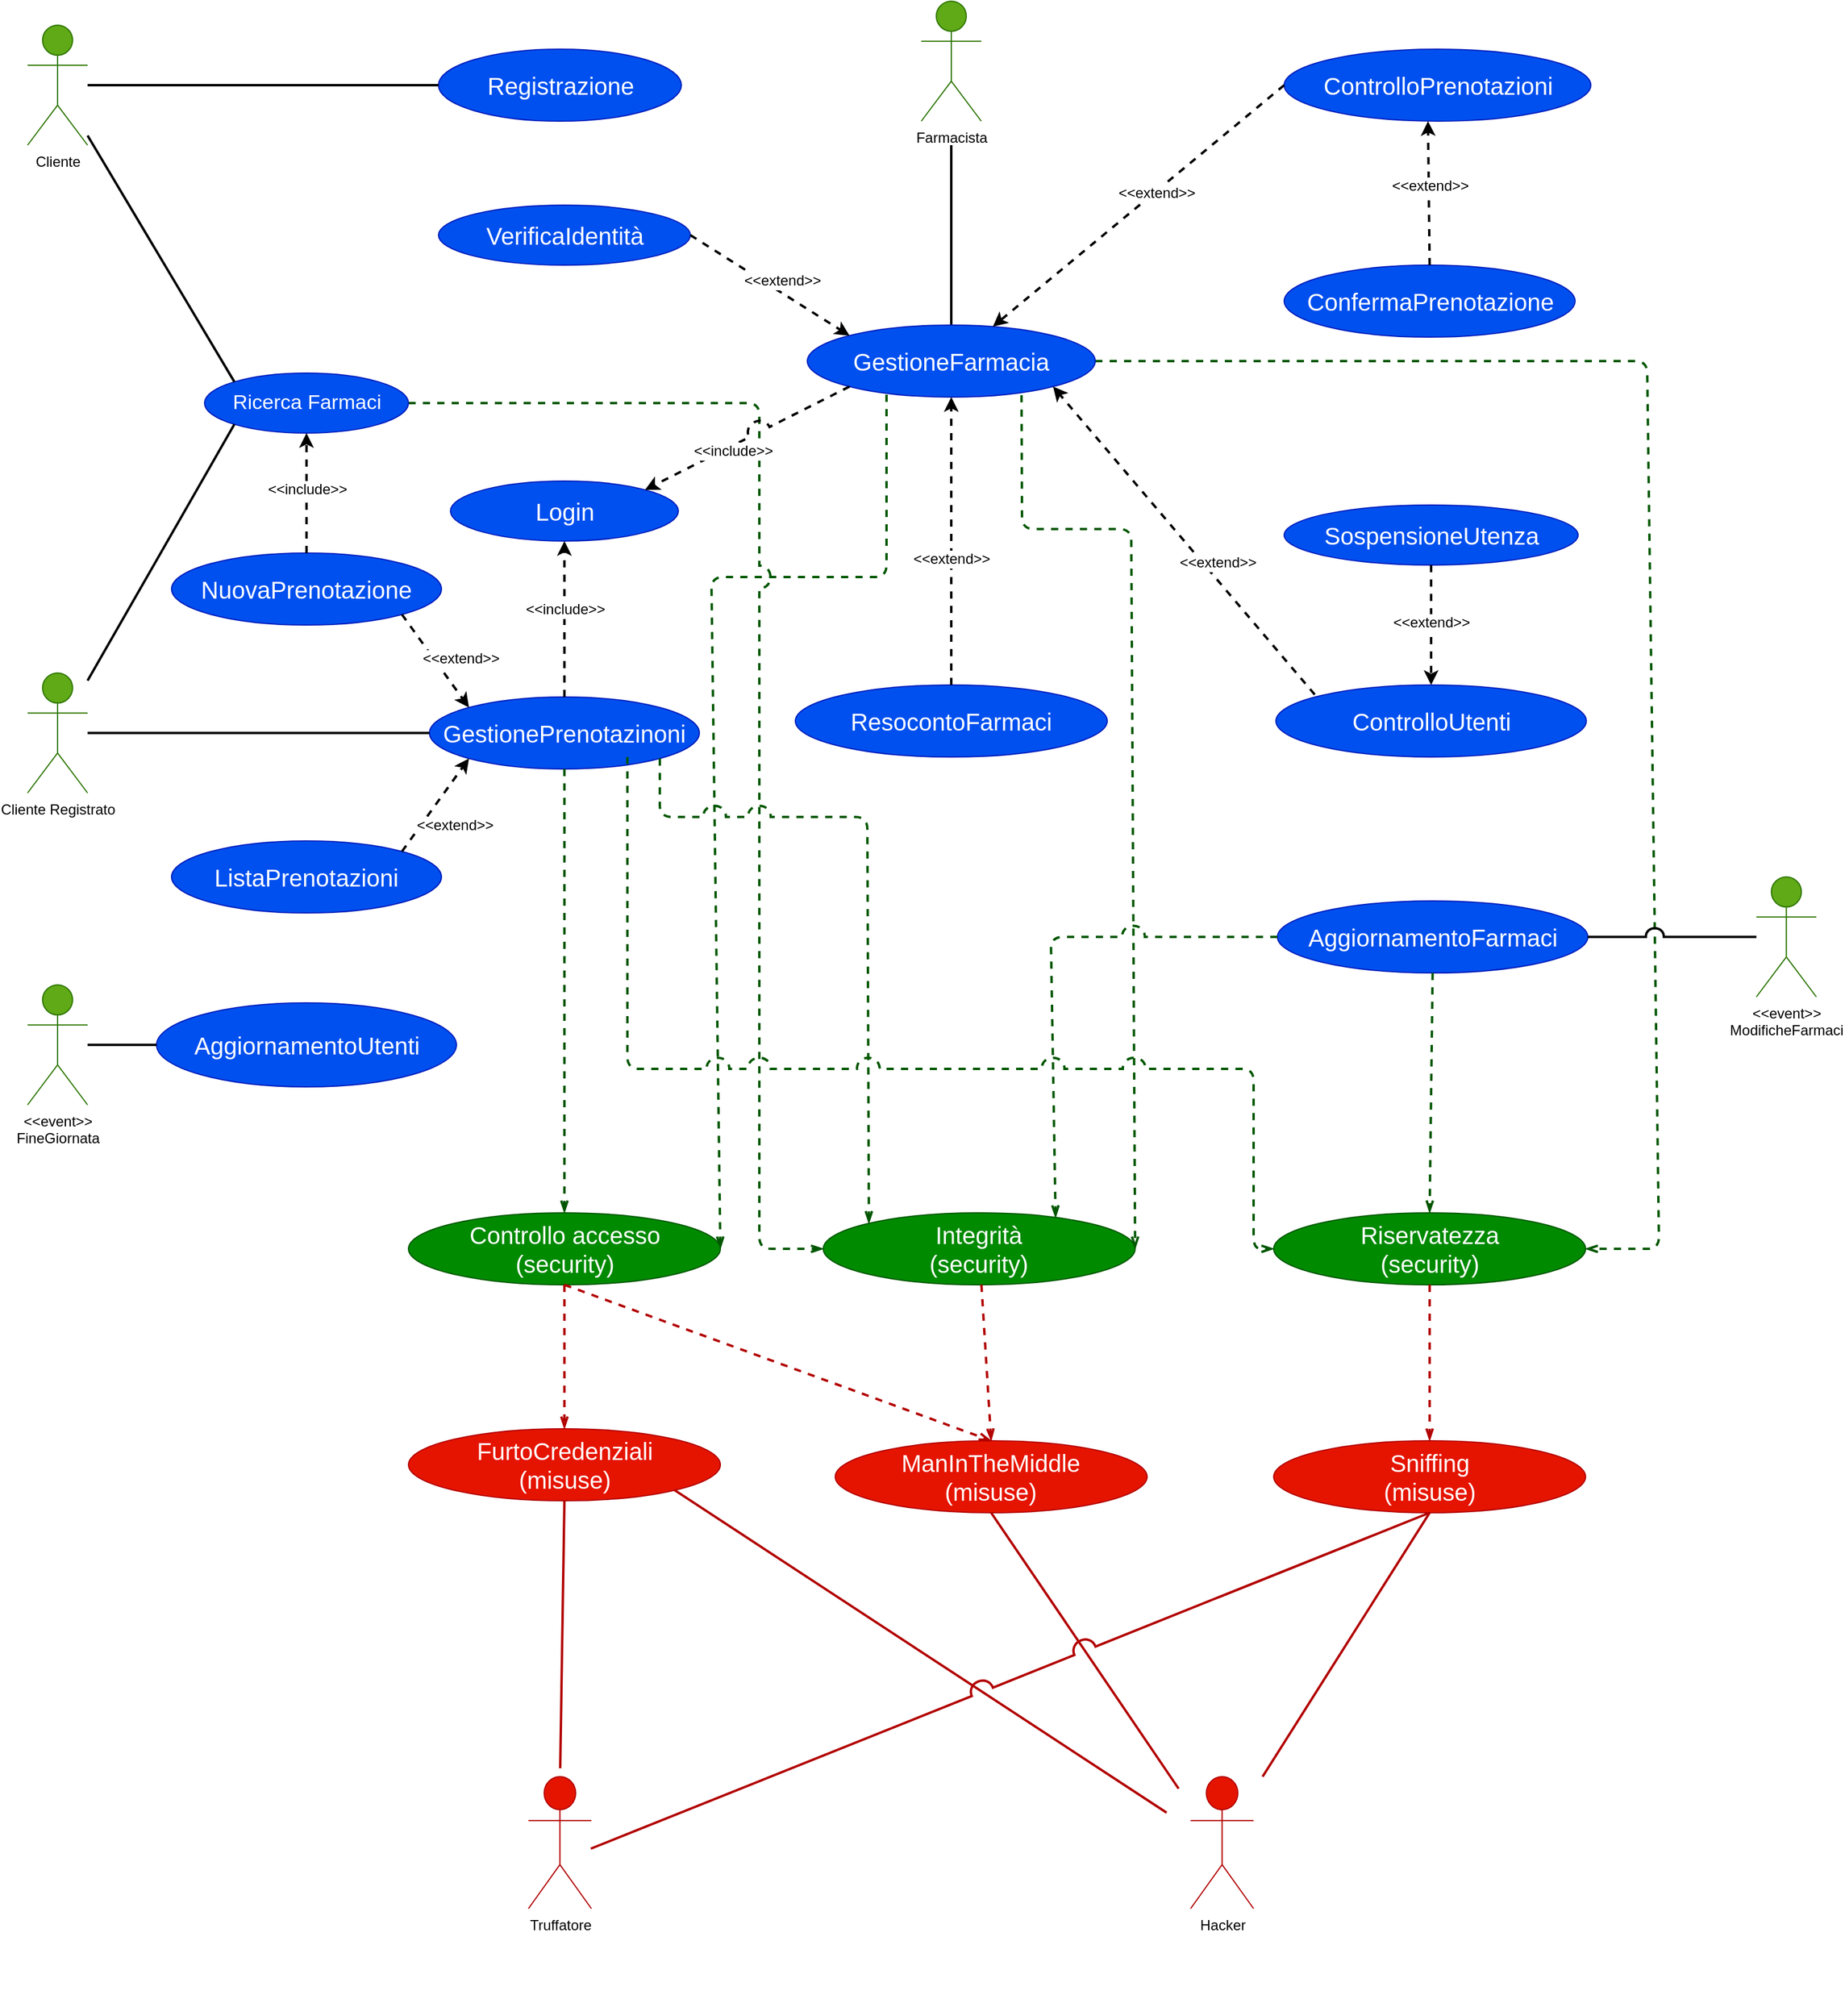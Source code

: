 <mxfile version="14.8.2" type="device"><diagram id="tvK6cBiT5HbZ4G7E3XdF" name="Sicurezza"><mxGraphModel dx="3566" dy="1786" grid="1" gridSize="10" guides="1" tooltips="1" connect="1" arrows="1" fold="1" page="1" pageScale="1" pageWidth="827" pageHeight="1169" math="0" shadow="0"><root><mxCell id="-emfXJIrsEHp6i_pkIrM-0"/><mxCell id="-emfXJIrsEHp6i_pkIrM-1" parent="-emfXJIrsEHp6i_pkIrM-0"/><mxCell id="4V2_NiW9gJ0L7TXp-xij-3" value="" style="endArrow=openThin;html=1;strokeWidth=2;fillColor=#008a00;strokeColor=#005700;endFill=0;jumpStyle=arc;dashed=1;jumpSize=17;entryX=1;entryY=0.5;entryDx=0;entryDy=0;exitX=1;exitY=0.5;exitDx=0;exitDy=0;" parent="-emfXJIrsEHp6i_pkIrM-1" source="-emfXJIrsEHp6i_pkIrM-6" target="-emfXJIrsEHp6i_pkIrM-38" edge="1"><mxGeometry width="50" height="50" relative="1" as="geometry"><mxPoint x="997.5" y="1070" as="sourcePoint"/><mxPoint x="993.75" y="1480" as="targetPoint"/><Array as="points"><mxPoint x="1870" y="700"/><mxPoint x="1880" y="1370"/><mxPoint x="1880" y="1440"/></Array></mxGeometry></mxCell><mxCell id="-emfXJIrsEHp6i_pkIrM-2" value="" style="endArrow=openThin;html=1;strokeWidth=2;exitX=0.275;exitY=0.967;exitDx=0;exitDy=0;fillColor=#008a00;strokeColor=#005700;exitPerimeter=0;endFill=0;jumpStyle=arc;jumpSize=17;entryX=1;entryY=0.5;entryDx=0;entryDy=0;dashed=1;" parent="-emfXJIrsEHp6i_pkIrM-1" source="-emfXJIrsEHp6i_pkIrM-6" target="-emfXJIrsEHp6i_pkIrM-37" edge="1"><mxGeometry width="50" height="50" relative="1" as="geometry"><mxPoint x="1044.675" y="887.678" as="sourcePoint"/><mxPoint x="1090" y="1190" as="targetPoint"/><Array as="points"><mxPoint x="1236" y="880"/><mxPoint x="1090" y="880"/></Array></mxGeometry></mxCell><mxCell id="-emfXJIrsEHp6i_pkIrM-3" value="" style="endArrow=openThin;html=1;strokeWidth=2;exitX=1;exitY=0.5;exitDx=0;exitDy=0;fillColor=#008a00;strokeColor=#005700;entryX=0;entryY=0.5;entryDx=0;entryDy=0;endFill=0;dashed=1;jumpStyle=arc;jumpSize=17;" parent="-emfXJIrsEHp6i_pkIrM-1" source="-emfXJIrsEHp6i_pkIrM-14" target="-emfXJIrsEHp6i_pkIrM-39" edge="1"><mxGeometry width="50" height="50" relative="1" as="geometry"><mxPoint x="1276" y="768.02" as="sourcePoint"/><mxPoint x="1099.424" y="1198.787" as="targetPoint"/><Array as="points"><mxPoint x="1130" y="735"/><mxPoint x="1130" y="1210"/><mxPoint x="1130" y="1440"/></Array></mxGeometry></mxCell><mxCell id="-emfXJIrsEHp6i_pkIrM-4" value="" style="endArrow=none;html=1;shadow=0;strokeWidth=2;fontSize=17;fontColor=#000000;exitX=0.5;exitY=0;exitDx=0;exitDy=0;fillColor=#1ba1e2;" parent="-emfXJIrsEHp6i_pkIrM-1" source="-emfXJIrsEHp6i_pkIrM-6" edge="1"><mxGeometry width="50" height="50" relative="1" as="geometry"><mxPoint x="1538.12" y="480" as="sourcePoint"/><mxPoint x="1290" y="520" as="targetPoint"/></mxGeometry></mxCell><mxCell id="-emfXJIrsEHp6i_pkIrM-5" value="&lt;font style=&quot;font-size: 20px&quot;&gt;Registrazione&lt;/font&gt;" style="ellipse;whiteSpace=wrap;html=1;fillColor=#0050ef;strokeColor=#001DBC;labelBackgroundColor=none;fontColor=#ffffff;" parent="-emfXJIrsEHp6i_pkIrM-1" vertex="1"><mxGeometry x="862.5" y="440" width="202.5" height="60" as="geometry"/></mxCell><mxCell id="-emfXJIrsEHp6i_pkIrM-6" value="GestioneFarmacia" style="ellipse;whiteSpace=wrap;html=1;labelBackgroundColor=none;fillColor=#0050ef;strokeColor=#001DBC;fontSize=20;fontColor=#ffffff;" parent="-emfXJIrsEHp6i_pkIrM-1" vertex="1"><mxGeometry x="1170" y="670" width="240" height="60" as="geometry"/></mxCell><mxCell id="-emfXJIrsEHp6i_pkIrM-7" value="GestionePrenotazinoni" style="ellipse;whiteSpace=wrap;html=1;labelBackgroundColor=none;fontSize=20;fillColor=#0050ef;strokeColor=#001DBC;fontColor=#ffffff;" parent="-emfXJIrsEHp6i_pkIrM-1" vertex="1"><mxGeometry x="855" y="980" width="225" height="60" as="geometry"/></mxCell><mxCell id="-emfXJIrsEHp6i_pkIrM-8" value="" style="endArrow=classic;html=1;shadow=0;strokeColor=#000000;strokeWidth=2;fontSize=13;dashed=1;exitX=0.5;exitY=0;exitDx=0;exitDy=0;entryX=0.5;entryY=1;entryDx=0;entryDy=0;" parent="-emfXJIrsEHp6i_pkIrM-1" source="-emfXJIrsEHp6i_pkIrM-7" target="-emfXJIrsEHp6i_pkIrM-10" edge="1"><mxGeometry width="50" height="50" relative="1" as="geometry"><mxPoint x="830" y="955" as="sourcePoint"/><mxPoint x="880" y="905" as="targetPoint"/><Array as="points"/></mxGeometry></mxCell><mxCell id="-emfXJIrsEHp6i_pkIrM-9" value="&amp;lt;&amp;lt;include&amp;gt;&amp;gt;" style="edgeLabel;html=1;align=center;verticalAlign=middle;resizable=0;points=[];fontSize=12;fontColor=#000000;" parent="-emfXJIrsEHp6i_pkIrM-8" vertex="1" connectable="0"><mxGeometry x="0.327" y="-1" relative="1" as="geometry"><mxPoint x="-1" y="13" as="offset"/></mxGeometry></mxCell><mxCell id="-emfXJIrsEHp6i_pkIrM-10" value="&lt;div&gt;Login&lt;/div&gt;" style="ellipse;whiteSpace=wrap;html=1;labelBackgroundColor=none;fontSize=20;fillColor=#0050ef;strokeColor=#001DBC;fontColor=#ffffff;" parent="-emfXJIrsEHp6i_pkIrM-1" vertex="1"><mxGeometry x="872.5" y="800" width="190" height="50" as="geometry"/></mxCell><mxCell id="-emfXJIrsEHp6i_pkIrM-11" value="VerificaIdentità" style="ellipse;whiteSpace=wrap;html=1;labelBackgroundColor=none;fontSize=20;fillColor=#0050ef;strokeColor=#001DBC;fontColor=#ffffff;" parent="-emfXJIrsEHp6i_pkIrM-1" vertex="1"><mxGeometry x="862.5" y="570" width="210" height="50" as="geometry"/></mxCell><mxCell id="-emfXJIrsEHp6i_pkIrM-12" value="" style="endArrow=classic;html=1;shadow=0;dashed=1;strokeColor=#000000;strokeWidth=2;fontSize=12;fontColor=#000000;exitX=1;exitY=0.5;exitDx=0;exitDy=0;entryX=0;entryY=0;entryDx=0;entryDy=0;" parent="-emfXJIrsEHp6i_pkIrM-1" source="-emfXJIrsEHp6i_pkIrM-11" target="-emfXJIrsEHp6i_pkIrM-6" edge="1"><mxGeometry width="50" height="50" relative="1" as="geometry"><mxPoint x="1160" y="685" as="sourcePoint"/><mxPoint x="1220" y="725" as="targetPoint"/></mxGeometry></mxCell><mxCell id="-emfXJIrsEHp6i_pkIrM-13" value="&amp;lt;&amp;lt;extend&amp;gt;&amp;gt;" style="edgeLabel;html=1;align=center;verticalAlign=middle;resizable=0;points=[];fontSize=12;fontColor=#000000;" parent="-emfXJIrsEHp6i_pkIrM-12" vertex="1" connectable="0"><mxGeometry x="-0.245" y="3" relative="1" as="geometry"><mxPoint x="25.1" y="9.15" as="offset"/></mxGeometry></mxCell><mxCell id="-emfXJIrsEHp6i_pkIrM-14" value="Ricerca Farmaci" style="ellipse;whiteSpace=wrap;html=1;labelBackgroundColor=none;fontSize=17;fillColor=#0050ef;strokeColor=#001DBC;fontColor=#ffffff;" parent="-emfXJIrsEHp6i_pkIrM-1" vertex="1"><mxGeometry x="667.5" y="710" width="170" height="50" as="geometry"/></mxCell><mxCell id="-emfXJIrsEHp6i_pkIrM-15" value="" style="endArrow=none;html=1;shadow=0;strokeWidth=2;fontSize=17;fontColor=#000000;entryX=0;entryY=1;entryDx=0;entryDy=0;fillColor=#1ba1e2;" parent="-emfXJIrsEHp6i_pkIrM-1" source="-emfXJIrsEHp6i_pkIrM-63" target="-emfXJIrsEHp6i_pkIrM-14" edge="1"><mxGeometry width="50" height="50" relative="1" as="geometry"><mxPoint x="690" y="1000" as="sourcePoint"/><mxPoint x="730" y="895" as="targetPoint"/></mxGeometry></mxCell><mxCell id="-emfXJIrsEHp6i_pkIrM-16" value="" style="endArrow=none;html=1;shadow=0;strokeWidth=2;fontSize=17;fontColor=#000000;entryX=0;entryY=0.5;entryDx=0;entryDy=0;fillColor=#1ba1e2;" parent="-emfXJIrsEHp6i_pkIrM-1" source="-emfXJIrsEHp6i_pkIrM-63" target="-emfXJIrsEHp6i_pkIrM-7" edge="1"><mxGeometry width="50" height="50" relative="1" as="geometry"><mxPoint x="690" y="1000" as="sourcePoint"/><mxPoint x="770" y="995" as="targetPoint"/></mxGeometry></mxCell><mxCell id="-emfXJIrsEHp6i_pkIrM-17" value="" style="endArrow=none;html=1;shadow=0;strokeWidth=2;fontSize=17;fontColor=#000000;exitX=0;exitY=0;exitDx=0;exitDy=0;fillColor=#1ba1e2;" parent="-emfXJIrsEHp6i_pkIrM-1" source="-emfXJIrsEHp6i_pkIrM-14" target="-emfXJIrsEHp6i_pkIrM-58" edge="1"><mxGeometry width="50" height="50" relative="1" as="geometry"><mxPoint x="730" y="625" as="sourcePoint"/><mxPoint x="680" y="475" as="targetPoint"/></mxGeometry></mxCell><mxCell id="-emfXJIrsEHp6i_pkIrM-18" value="" style="endArrow=none;html=1;shadow=0;strokeWidth=2;fontSize=17;fontColor=#000000;entryX=0;entryY=0.5;entryDx=0;entryDy=0;fillColor=#1ba1e2;" parent="-emfXJIrsEHp6i_pkIrM-1" source="-emfXJIrsEHp6i_pkIrM-58" target="-emfXJIrsEHp6i_pkIrM-5" edge="1"><mxGeometry width="50" height="50" relative="1" as="geometry"><mxPoint x="680" y="475.0" as="sourcePoint"/><mxPoint x="800" y="475" as="targetPoint"/></mxGeometry></mxCell><mxCell id="-emfXJIrsEHp6i_pkIrM-19" value="SospensioneUtenza" style="ellipse;whiteSpace=wrap;html=1;labelBackgroundColor=none;fontSize=20;fillColor=#0050ef;strokeColor=#001DBC;direction=west;fontColor=#ffffff;" parent="-emfXJIrsEHp6i_pkIrM-1" vertex="1"><mxGeometry x="1567.5" y="820" width="245" height="50" as="geometry"/></mxCell><mxCell id="-emfXJIrsEHp6i_pkIrM-21" value="ControlloUtenti" style="ellipse;whiteSpace=wrap;html=1;labelBackgroundColor=none;fontSize=20;fillColor=#0050ef;strokeColor=#001DBC;fontColor=#ffffff;" parent="-emfXJIrsEHp6i_pkIrM-1" vertex="1"><mxGeometry x="1560.62" y="970" width="258.75" height="60" as="geometry"/></mxCell><mxCell id="-emfXJIrsEHp6i_pkIrM-22" value="" style="endArrow=classic;html=1;shadow=0;strokeColor=#000000;strokeWidth=2;fontSize=20;fontColor=#000000;exitX=0.5;exitY=0;exitDx=0;exitDy=0;entryX=0.5;entryY=0;entryDx=0;entryDy=0;dashed=1;" parent="-emfXJIrsEHp6i_pkIrM-1" source="-emfXJIrsEHp6i_pkIrM-19" target="-emfXJIrsEHp6i_pkIrM-21" edge="1"><mxGeometry width="50" height="50" relative="1" as="geometry"><mxPoint x="1355.62" y="780" as="sourcePoint"/><mxPoint x="1405.62" y="730" as="targetPoint"/></mxGeometry></mxCell><mxCell id="-emfXJIrsEHp6i_pkIrM-23" value="&amp;lt;&amp;lt;extend&amp;gt;&amp;gt;" style="edgeLabel;html=1;align=center;verticalAlign=middle;resizable=0;points=[];fontSize=12;fontColor=#000000;" parent="-emfXJIrsEHp6i_pkIrM-22" vertex="1" connectable="0"><mxGeometry x="0.2" y="-1" relative="1" as="geometry"><mxPoint x="1" y="-12.35" as="offset"/></mxGeometry></mxCell><mxCell id="-emfXJIrsEHp6i_pkIrM-24" value="ResocontoFarmaci" style="ellipse;whiteSpace=wrap;html=1;fontSize=20;fillColor=#0050ef;strokeColor=#001DBC;fontColor=#ffffff;" parent="-emfXJIrsEHp6i_pkIrM-1" vertex="1"><mxGeometry x="1160" y="970" width="260" height="60" as="geometry"/></mxCell><mxCell id="-emfXJIrsEHp6i_pkIrM-25" value="" style="endArrow=classic;html=1;dashed=1;fontSize=12;exitX=0;exitY=1;exitDx=0;exitDy=0;entryX=1;entryY=0;entryDx=0;entryDy=0;strokeWidth=2;jumpStyle=arc;jumpSize=17;" parent="-emfXJIrsEHp6i_pkIrM-1" source="-emfXJIrsEHp6i_pkIrM-6" target="-emfXJIrsEHp6i_pkIrM-10" edge="1"><mxGeometry width="50" height="50" relative="1" as="geometry"><mxPoint x="1160" y="775" as="sourcePoint"/><mxPoint x="1210" y="725" as="targetPoint"/></mxGeometry></mxCell><mxCell id="-emfXJIrsEHp6i_pkIrM-26" value="&amp;lt;&amp;lt;include&amp;gt;&amp;gt;" style="edgeLabel;html=1;align=center;verticalAlign=middle;resizable=0;points=[];fontSize=12;" parent="-emfXJIrsEHp6i_pkIrM-25" vertex="1" connectable="0"><mxGeometry x="0.173" y="5" relative="1" as="geometry"><mxPoint y="-1" as="offset"/></mxGeometry></mxCell><mxCell id="-emfXJIrsEHp6i_pkIrM-27" value="" style="endArrow=classic;html=1;shadow=0;strokeColor=#000000;strokeWidth=2;fontSize=12;fontColor=#000000;exitX=0.5;exitY=0;exitDx=0;exitDy=0;entryX=0.5;entryY=1;entryDx=0;entryDy=0;dashed=1;" parent="-emfXJIrsEHp6i_pkIrM-1" source="-emfXJIrsEHp6i_pkIrM-24" target="-emfXJIrsEHp6i_pkIrM-6" edge="1"><mxGeometry width="50" height="50" relative="1" as="geometry"><mxPoint x="1240" y="778.11" as="sourcePoint"/><mxPoint x="1386.897" y="941.897" as="targetPoint"/></mxGeometry></mxCell><mxCell id="-emfXJIrsEHp6i_pkIrM-28" value="&amp;lt;&amp;lt;extend&amp;gt;&amp;gt;" style="edgeLabel;html=1;align=center;verticalAlign=middle;resizable=0;points=[];fontSize=12;fontColor=#000000;" parent="-emfXJIrsEHp6i_pkIrM-27" vertex="1" connectable="0"><mxGeometry x="-0.245" y="3" relative="1" as="geometry"><mxPoint x="3" y="-15.0" as="offset"/></mxGeometry></mxCell><mxCell id="-emfXJIrsEHp6i_pkIrM-29" value="" style="endArrow=classic;html=1;shadow=0;dashed=1;strokeColor=#000000;strokeWidth=2;fontSize=12;fontColor=#000000;exitX=0.125;exitY=0.133;exitDx=0;exitDy=0;entryX=1;entryY=1;entryDx=0;entryDy=0;exitPerimeter=0;" parent="-emfXJIrsEHp6i_pkIrM-1" source="-emfXJIrsEHp6i_pkIrM-21" target="-emfXJIrsEHp6i_pkIrM-6" edge="1"><mxGeometry width="50" height="50" relative="1" as="geometry"><mxPoint x="1470" y="800" as="sourcePoint"/><mxPoint x="1470" y="680" as="targetPoint"/></mxGeometry></mxCell><mxCell id="-emfXJIrsEHp6i_pkIrM-30" value="&amp;lt;&amp;lt;extend&amp;gt;&amp;gt;" style="edgeLabel;html=1;align=center;verticalAlign=middle;resizable=0;points=[];fontSize=12;fontColor=#000000;" parent="-emfXJIrsEHp6i_pkIrM-29" vertex="1" connectable="0"><mxGeometry x="-0.245" y="3" relative="1" as="geometry"><mxPoint x="3" y="-15.0" as="offset"/></mxGeometry></mxCell><mxCell id="-emfXJIrsEHp6i_pkIrM-31" value="ControlloPrenotazioni" style="ellipse;whiteSpace=wrap;html=1;labelBackgroundColor=none;fontSize=20;fillColor=#0050ef;strokeColor=#001DBC;direction=west;fontColor=#ffffff;" parent="-emfXJIrsEHp6i_pkIrM-1" vertex="1"><mxGeometry x="1567.5" y="440" width="255.62" height="60" as="geometry"/></mxCell><mxCell id="-emfXJIrsEHp6i_pkIrM-32" value="" style="endArrow=classic;html=1;shadow=0;strokeColor=#000000;strokeWidth=2;fontSize=13;fontColor=#000000;dashed=1;exitX=1;exitY=0.5;exitDx=0;exitDy=0;" parent="-emfXJIrsEHp6i_pkIrM-1" source="-emfXJIrsEHp6i_pkIrM-31" target="-emfXJIrsEHp6i_pkIrM-6" edge="1"><mxGeometry width="50" height="50" relative="1" as="geometry"><mxPoint x="1556.87" y="584.29" as="sourcePoint"/><mxPoint x="1399.37" y="584.29" as="targetPoint"/></mxGeometry></mxCell><mxCell id="-emfXJIrsEHp6i_pkIrM-33" value="&amp;lt;&amp;lt;extend&amp;gt;&amp;gt;" style="edgeLabel;html=1;align=center;verticalAlign=middle;resizable=0;points=[];fontSize=12;fontColor=#000000;" parent="-emfXJIrsEHp6i_pkIrM-32" vertex="1" connectable="0"><mxGeometry x="-0.312" y="-2" relative="1" as="geometry"><mxPoint x="-22" y="22" as="offset"/></mxGeometry></mxCell><mxCell id="-emfXJIrsEHp6i_pkIrM-34" value="ConfermaPrenotazione" style="ellipse;whiteSpace=wrap;html=1;labelBackgroundColor=none;fontSize=20;fillColor=#0050ef;strokeColor=#001DBC;direction=west;fontColor=#ffffff;" parent="-emfXJIrsEHp6i_pkIrM-1" vertex="1"><mxGeometry x="1567.5" y="620" width="242.5" height="60" as="geometry"/></mxCell><mxCell id="-emfXJIrsEHp6i_pkIrM-35" value="" style="endArrow=classic;html=1;shadow=0;strokeColor=#000000;strokeWidth=2;fontSize=20;fontColor=#000000;entryX=0.531;entryY=0;entryDx=0;entryDy=0;dashed=1;exitX=0.5;exitY=1;exitDx=0;exitDy=0;entryPerimeter=0;" parent="-emfXJIrsEHp6i_pkIrM-1" source="-emfXJIrsEHp6i_pkIrM-34" target="-emfXJIrsEHp6i_pkIrM-31" edge="1"><mxGeometry width="50" height="50" relative="1" as="geometry"><mxPoint x="1681.68" y="550" as="sourcePoint"/><mxPoint x="1681.68" y="490" as="targetPoint"/></mxGeometry></mxCell><mxCell id="-emfXJIrsEHp6i_pkIrM-36" value="&amp;lt;&amp;lt;extend&amp;gt;&amp;gt;" style="edgeLabel;html=1;align=center;verticalAlign=middle;resizable=0;points=[];fontSize=12;fontColor=#000000;" parent="-emfXJIrsEHp6i_pkIrM-35" vertex="1" connectable="0"><mxGeometry x="0.2" y="-1" relative="1" as="geometry"><mxPoint y="6" as="offset"/></mxGeometry></mxCell><mxCell id="-emfXJIrsEHp6i_pkIrM-37" value="Controllo accesso&lt;br&gt;(security)" style="ellipse;whiteSpace=wrap;html=1;fontSize=20;fillColor=#008a00;strokeColor=#005700;fontColor=#ffffff;" parent="-emfXJIrsEHp6i_pkIrM-1" vertex="1"><mxGeometry x="837.5" y="1410" width="260" height="60" as="geometry"/></mxCell><mxCell id="-emfXJIrsEHp6i_pkIrM-38" value="Riservatezza&lt;br&gt;(security)" style="ellipse;whiteSpace=wrap;html=1;fontSize=20;fillColor=#008a00;strokeColor=#005700;fontColor=#ffffff;" parent="-emfXJIrsEHp6i_pkIrM-1" vertex="1"><mxGeometry x="1558.75" y="1410" width="260" height="60" as="geometry"/></mxCell><mxCell id="-emfXJIrsEHp6i_pkIrM-39" value="Integrità&lt;br&gt;(security)" style="ellipse;whiteSpace=wrap;html=1;fontSize=20;fillColor=#008a00;strokeColor=#005700;fontColor=#ffffff;" parent="-emfXJIrsEHp6i_pkIrM-1" vertex="1"><mxGeometry x="1183.25" y="1410" width="260" height="60" as="geometry"/></mxCell><mxCell id="-emfXJIrsEHp6i_pkIrM-40" value="" style="endArrow=openThin;html=1;strokeWidth=2;fillColor=#008a00;strokeColor=#005700;endFill=0;jumpStyle=arc;dashed=1;jumpSize=17;exitX=0.5;exitY=1;exitDx=0;exitDy=0;entryX=0.5;entryY=0;entryDx=0;entryDy=0;" parent="-emfXJIrsEHp6i_pkIrM-1" source="-emfXJIrsEHp6i_pkIrM-7" target="-emfXJIrsEHp6i_pkIrM-37" edge="1"><mxGeometry width="50" height="50" relative="1" as="geometry"><mxPoint x="968" y="1050" as="sourcePoint"/><mxPoint x="1069.424" y="1168.787" as="targetPoint"/></mxGeometry></mxCell><mxCell id="-emfXJIrsEHp6i_pkIrM-42" value="" style="endArrow=openThin;html=1;strokeWidth=2;fillColor=#008a00;strokeColor=#005700;entryX=1;entryY=0.5;entryDx=0;entryDy=0;endFill=0;jumpStyle=arc;dashed=1;jumpSize=17;exitX=0.744;exitY=0.972;exitDx=0;exitDy=0;exitPerimeter=0;" parent="-emfXJIrsEHp6i_pkIrM-1" source="-emfXJIrsEHp6i_pkIrM-6" target="-emfXJIrsEHp6i_pkIrM-39" edge="1"><mxGeometry width="50" height="50" relative="1" as="geometry"><mxPoint x="1340" y="840" as="sourcePoint"/><mxPoint x="1390.924" y="1160.767" as="targetPoint"/><Array as="points"><mxPoint x="1349" y="840"/><mxPoint x="1440" y="840"/></Array></mxGeometry></mxCell><mxCell id="-emfXJIrsEHp6i_pkIrM-43" value="Sniffing&lt;br&gt;(misuse)" style="ellipse;whiteSpace=wrap;html=1;fontSize=20;fillColor=#e51400;strokeColor=#B20000;fontColor=#ffffff;" parent="-emfXJIrsEHp6i_pkIrM-1" vertex="1"><mxGeometry x="1558.75" y="1600" width="260" height="60" as="geometry"/></mxCell><mxCell id="-emfXJIrsEHp6i_pkIrM-44" value="ManInTheMiddle&lt;br&gt;(misuse)" style="ellipse;whiteSpace=wrap;html=1;fontSize=20;fillColor=#e51400;strokeColor=#B20000;fontColor=#ffffff;" parent="-emfXJIrsEHp6i_pkIrM-1" vertex="1"><mxGeometry x="1193.25" y="1600" width="260" height="60" as="geometry"/></mxCell><mxCell id="-emfXJIrsEHp6i_pkIrM-45" value="FurtoCredenziali&lt;br&gt;(misuse)" style="ellipse;whiteSpace=wrap;html=1;fontSize=20;fillColor=#e51400;strokeColor=#B20000;fontColor=#ffffff;" parent="-emfXJIrsEHp6i_pkIrM-1" vertex="1"><mxGeometry x="837.5" y="1590" width="260" height="60" as="geometry"/></mxCell><mxCell id="-emfXJIrsEHp6i_pkIrM-46" value="" style="endArrow=openThin;html=1;strokeWidth=2;exitX=0.5;exitY=1;exitDx=0;exitDy=0;fillColor=#e51400;strokeColor=#B20000;entryX=0.5;entryY=0;entryDx=0;entryDy=0;endFill=0;jumpStyle=arc;dashed=1;jumpSize=17;" parent="-emfXJIrsEHp6i_pkIrM-1" source="-emfXJIrsEHp6i_pkIrM-38" target="-emfXJIrsEHp6i_pkIrM-43" edge="1"><mxGeometry width="50" height="50" relative="1" as="geometry"><mxPoint x="1005.042" y="1482.47" as="sourcePoint"/><mxPoint x="1176.246" y="1649.997" as="targetPoint"/></mxGeometry></mxCell><mxCell id="-emfXJIrsEHp6i_pkIrM-47" value="" style="endArrow=none;html=1;strokeWidth=2;exitX=0.5;exitY=1;exitDx=0;exitDy=0;fillColor=#e51400;strokeColor=#B20000;endFill=0;" parent="-emfXJIrsEHp6i_pkIrM-1" source="-emfXJIrsEHp6i_pkIrM-45" edge="1"><mxGeometry width="50" height="50" relative="1" as="geometry"><mxPoint x="759.502" y="1700.0" as="sourcePoint"/><mxPoint x="964" y="1873" as="targetPoint"/></mxGeometry></mxCell><mxCell id="-emfXJIrsEHp6i_pkIrM-48" value="" style="endArrow=none;html=1;strokeWidth=2;exitX=1;exitY=1;exitDx=0;exitDy=0;fillColor=#e51400;strokeColor=#B20000;endFill=0;jumpStyle=arc;jumpSize=11;" parent="-emfXJIrsEHp6i_pkIrM-1" source="-emfXJIrsEHp6i_pkIrM-45" edge="1"><mxGeometry width="50" height="50" relative="1" as="geometry"><mxPoint x="1109.5" y="1700" as="sourcePoint"/><mxPoint x="1469.5" y="1910" as="targetPoint"/></mxGeometry></mxCell><mxCell id="-emfXJIrsEHp6i_pkIrM-49" value="" style="endArrow=openThin;html=1;strokeWidth=2;exitX=0.5;exitY=1;exitDx=0;exitDy=0;fillColor=#e51400;strokeColor=#B20000;entryX=0.5;entryY=0;entryDx=0;entryDy=0;endFill=0;jumpStyle=arc;dashed=1;jumpSize=17;" parent="-emfXJIrsEHp6i_pkIrM-1" source="-emfXJIrsEHp6i_pkIrM-37" target="-emfXJIrsEHp6i_pkIrM-45" edge="1"><mxGeometry width="50" height="50" relative="1" as="geometry"><mxPoint x="953.25" y="1470" as="sourcePoint"/><mxPoint x="1323.25" y="1600" as="targetPoint"/></mxGeometry></mxCell><mxCell id="-emfXJIrsEHp6i_pkIrM-50" value="" style="endArrow=openThin;html=1;strokeWidth=2;fillColor=#e51400;strokeColor=#B20000;entryX=0.5;entryY=0;entryDx=0;entryDy=0;endFill=0;jumpStyle=arc;dashed=1;jumpSize=17;exitX=0.5;exitY=1;exitDx=0;exitDy=0;" parent="-emfXJIrsEHp6i_pkIrM-1" source="-emfXJIrsEHp6i_pkIrM-37" target="-emfXJIrsEHp6i_pkIrM-44" edge="1"><mxGeometry width="50" height="50" relative="1" as="geometry"><mxPoint x="963.25" y="1470" as="sourcePoint"/><mxPoint x="1334.25" y="1600" as="targetPoint"/></mxGeometry></mxCell><mxCell id="-emfXJIrsEHp6i_pkIrM-51" value="" style="endArrow=none;html=1;strokeWidth=2;fillColor=#e51400;strokeColor=#B20000;endFill=0;exitX=0.5;exitY=1;exitDx=0;exitDy=0;jumpStyle=arc;" parent="-emfXJIrsEHp6i_pkIrM-1" source="-emfXJIrsEHp6i_pkIrM-44" edge="1"><mxGeometry width="50" height="50" relative="1" as="geometry"><mxPoint x="1289.5" y="1740" as="sourcePoint"/><mxPoint x="1479.5" y="1890" as="targetPoint"/></mxGeometry></mxCell><mxCell id="-emfXJIrsEHp6i_pkIrM-52" value="" style="endArrow=none;html=1;strokeWidth=2;exitX=0.5;exitY=1;exitDx=0;exitDy=0;fillColor=#e51400;strokeColor=#B20000;endFill=0;jumpStyle=arc;jumpSize=17;" parent="-emfXJIrsEHp6i_pkIrM-1" source="-emfXJIrsEHp6i_pkIrM-43" edge="1"><mxGeometry width="50" height="50" relative="1" as="geometry"><mxPoint x="1058.924" y="1691.213" as="sourcePoint"/><mxPoint x="989.5" y="1940" as="targetPoint"/></mxGeometry></mxCell><mxCell id="-emfXJIrsEHp6i_pkIrM-53" value="" style="endArrow=openThin;html=1;strokeWidth=2;fillColor=#e51400;strokeColor=#B20000;endFill=0;jumpStyle=arc;dashed=1;jumpSize=17;" parent="-emfXJIrsEHp6i_pkIrM-1" source="-emfXJIrsEHp6i_pkIrM-39" edge="1"><mxGeometry width="50" height="50" relative="1" as="geometry"><mxPoint x="1343.25" y="1490" as="sourcePoint"/><mxPoint x="1323.25" y="1600" as="targetPoint"/></mxGeometry></mxCell><mxCell id="-emfXJIrsEHp6i_pkIrM-54" value="Truffatore" style="shape=umlActor;verticalLabelPosition=bottom;verticalAlign=top;html=1;outlineConnect=0;labelBackgroundColor=none;fillColor=#e51400;strokeColor=#B20000;" parent="-emfXJIrsEHp6i_pkIrM-1" vertex="1"><mxGeometry x="937.5" y="1880" width="52.5" height="110" as="geometry"/></mxCell><mxCell id="-emfXJIrsEHp6i_pkIrM-55" style="edgeStyle=orthogonalEdgeStyle;rounded=0;orthogonalLoop=1;jettySize=auto;html=1;exitX=0.5;exitY=1;exitDx=0;exitDy=0;" parent="-emfXJIrsEHp6i_pkIrM-1" edge="1"><mxGeometry relative="1" as="geometry"><mxPoint x="966.5" y="2070" as="sourcePoint"/><mxPoint x="966.5" y="2070" as="targetPoint"/></mxGeometry></mxCell><mxCell id="-emfXJIrsEHp6i_pkIrM-56" value="&lt;div&gt;Hacker&lt;/div&gt;" style="shape=umlActor;verticalLabelPosition=bottom;verticalAlign=top;html=1;outlineConnect=0;labelBackgroundColor=none;fillColor=#e51400;strokeColor=#B20000;" parent="-emfXJIrsEHp6i_pkIrM-1" vertex="1"><mxGeometry x="1489.5" y="1880" width="52.5" height="110" as="geometry"/></mxCell><mxCell id="-emfXJIrsEHp6i_pkIrM-57" value="" style="endArrow=none;html=1;strokeWidth=2;fillColor=#e51400;strokeColor=#B20000;endFill=0;exitX=0.5;exitY=1;exitDx=0;exitDy=0;" parent="-emfXJIrsEHp6i_pkIrM-1" source="-emfXJIrsEHp6i_pkIrM-43" edge="1"><mxGeometry width="50" height="50" relative="1" as="geometry"><mxPoint x="1669.5" y="1700" as="sourcePoint"/><mxPoint x="1549.5" y="1880" as="targetPoint"/></mxGeometry></mxCell><mxCell id="-emfXJIrsEHp6i_pkIrM-58" value="&lt;div&gt;Cliente&lt;/div&gt;" style="shape=umlActor;verticalLabelPosition=bottom;verticalAlign=top;html=1;outlineConnect=0;labelBackgroundColor=none;fontSize=12;fillColor=#60a917;strokeColor=#2D7600;" parent="-emfXJIrsEHp6i_pkIrM-1" vertex="1"><mxGeometry x="520" y="420" width="50" height="100" as="geometry"/></mxCell><mxCell id="-emfXJIrsEHp6i_pkIrM-59" value="" style="endArrow=openThin;html=1;strokeWidth=2;exitX=1;exitY=1;exitDx=0;exitDy=0;fillColor=#008a00;strokeColor=#005700;entryX=0;entryY=0;entryDx=0;entryDy=0;endFill=0;jumpStyle=arc;dashed=1;jumpSize=17;" parent="-emfXJIrsEHp6i_pkIrM-1" source="-emfXJIrsEHp6i_pkIrM-7" target="-emfXJIrsEHp6i_pkIrM-39" edge="1"><mxGeometry width="50" height="50" relative="1" as="geometry"><mxPoint x="1266" y="758.02" as="sourcePoint"/><mxPoint x="1089.424" y="1188.787" as="targetPoint"/><Array as="points"><mxPoint x="1047" y="1080"/><mxPoint x="1220" y="1080"/></Array></mxGeometry></mxCell><mxCell id="-emfXJIrsEHp6i_pkIrM-62" value="&lt;div&gt;Farmacista&lt;/div&gt;&lt;div&gt;&lt;br&gt;&lt;/div&gt;" style="shape=umlActor;verticalLabelPosition=bottom;verticalAlign=top;html=1;outlineConnect=0;labelBackgroundColor=none;fontSize=12;fillColor=#60a917;strokeColor=#2D7600;" parent="-emfXJIrsEHp6i_pkIrM-1" vertex="1"><mxGeometry x="1265" y="400" width="50" height="100" as="geometry"/></mxCell><mxCell id="-emfXJIrsEHp6i_pkIrM-63" value="&lt;div&gt;Cliente Registrato&lt;/div&gt;" style="shape=umlActor;verticalLabelPosition=bottom;verticalAlign=top;html=1;outlineConnect=0;labelBackgroundColor=none;fontSize=12;fillColor=#60a917;strokeColor=#2D7600;" parent="-emfXJIrsEHp6i_pkIrM-1" vertex="1"><mxGeometry x="520" y="960" width="50" height="100" as="geometry"/></mxCell><mxCell id="-emfXJIrsEHp6i_pkIrM-64" value="ListaPrenotazioni" style="ellipse;whiteSpace=wrap;html=1;labelBackgroundColor=none;fontSize=20;fillColor=#0050ef;strokeColor=#001DBC;fontColor=#ffffff;" parent="-emfXJIrsEHp6i_pkIrM-1" vertex="1"><mxGeometry x="640" y="1100" width="225" height="60" as="geometry"/></mxCell><mxCell id="-emfXJIrsEHp6i_pkIrM-65" value="NuovaPrenotazione" style="ellipse;whiteSpace=wrap;html=1;labelBackgroundColor=none;fontSize=20;fillColor=#0050ef;strokeColor=#001DBC;fontColor=#ffffff;" parent="-emfXJIrsEHp6i_pkIrM-1" vertex="1"><mxGeometry x="640" y="860" width="225" height="60" as="geometry"/></mxCell><mxCell id="-emfXJIrsEHp6i_pkIrM-66" value="" style="endArrow=classic;html=1;shadow=0;dashed=1;strokeColor=#000000;strokeWidth=2;fontSize=12;fontColor=#000000;exitX=1;exitY=1;exitDx=0;exitDy=0;entryX=0;entryY=0;entryDx=0;entryDy=0;" parent="-emfXJIrsEHp6i_pkIrM-1" source="-emfXJIrsEHp6i_pkIrM-65" target="-emfXJIrsEHp6i_pkIrM-7" edge="1"><mxGeometry width="50" height="50" relative="1" as="geometry"><mxPoint x="739.85" y="958.11" as="sourcePoint"/><mxPoint x="872.497" y="1041.897" as="targetPoint"/></mxGeometry></mxCell><mxCell id="-emfXJIrsEHp6i_pkIrM-67" value="&amp;lt;&amp;lt;extend&amp;gt;&amp;gt;" style="edgeLabel;html=1;align=center;verticalAlign=middle;resizable=0;points=[];fontSize=12;fontColor=#000000;" parent="-emfXJIrsEHp6i_pkIrM-66" vertex="1" connectable="0"><mxGeometry x="-0.245" y="3" relative="1" as="geometry"><mxPoint x="25.1" y="9.15" as="offset"/></mxGeometry></mxCell><mxCell id="-emfXJIrsEHp6i_pkIrM-68" value="" style="endArrow=classic;html=1;shadow=0;dashed=1;strokeColor=#000000;strokeWidth=2;fontSize=12;fontColor=#000000;exitX=1;exitY=0;exitDx=0;exitDy=0;entryX=0;entryY=1;entryDx=0;entryDy=0;" parent="-emfXJIrsEHp6i_pkIrM-1" source="-emfXJIrsEHp6i_pkIrM-64" target="-emfXJIrsEHp6i_pkIrM-7" edge="1"><mxGeometry width="50" height="50" relative="1" as="geometry"><mxPoint x="704.85" y="980" as="sourcePoint"/><mxPoint x="837.497" y="1063.787" as="targetPoint"/></mxGeometry></mxCell><mxCell id="-emfXJIrsEHp6i_pkIrM-69" value="&amp;lt;&amp;lt;extend&amp;gt;&amp;gt;" style="edgeLabel;html=1;align=center;verticalAlign=middle;resizable=0;points=[];fontSize=12;fontColor=#000000;" parent="-emfXJIrsEHp6i_pkIrM-68" vertex="1" connectable="0"><mxGeometry x="-0.245" y="3" relative="1" as="geometry"><mxPoint x="25.1" y="9.15" as="offset"/></mxGeometry></mxCell><mxCell id="D2BzFCEfA7IyISI80Iu8-0" value="" style="endArrow=classic;html=1;shadow=0;strokeColor=#000000;strokeWidth=2;fontSize=13;dashed=1;exitX=0.5;exitY=0;exitDx=0;exitDy=0;entryX=0.5;entryY=1;entryDx=0;entryDy=0;" parent="-emfXJIrsEHp6i_pkIrM-1" source="-emfXJIrsEHp6i_pkIrM-65" target="-emfXJIrsEHp6i_pkIrM-14" edge="1"><mxGeometry width="50" height="50" relative="1" as="geometry"><mxPoint x="740" y="900" as="sourcePoint"/><mxPoint x="760" y="760" as="targetPoint"/><Array as="points"/></mxGeometry></mxCell><mxCell id="D2BzFCEfA7IyISI80Iu8-1" value="&amp;lt;&amp;lt;include&amp;gt;&amp;gt;" style="edgeLabel;html=1;align=center;verticalAlign=middle;resizable=0;points=[];fontSize=12;fontColor=#000000;" parent="D2BzFCEfA7IyISI80Iu8-0" vertex="1" connectable="0"><mxGeometry x="0.327" y="-1" relative="1" as="geometry"><mxPoint x="-1" y="13" as="offset"/></mxGeometry></mxCell><mxCell id="fiS7aKom3gxmbyCqnSlU-3" value="&lt;div&gt;&amp;lt;&amp;lt;event&amp;gt;&amp;gt;&lt;/div&gt;&lt;div&gt;FineGiornata&lt;br&gt;&lt;/div&gt;" style="shape=umlActor;verticalLabelPosition=bottom;verticalAlign=top;html=1;outlineConnect=0;labelBackgroundColor=none;fontSize=12;fillColor=#60a917;strokeColor=#2D7600;" parent="-emfXJIrsEHp6i_pkIrM-1" vertex="1"><mxGeometry x="520" y="1220" width="50" height="100" as="geometry"/></mxCell><mxCell id="fiS7aKom3gxmbyCqnSlU-4" value="AggiornamentoUtenti" style="ellipse;whiteSpace=wrap;html=1;labelBackgroundColor=none;fontSize=20;fillColor=#0050ef;strokeColor=#001DBC;fontColor=#ffffff;" parent="-emfXJIrsEHp6i_pkIrM-1" vertex="1"><mxGeometry x="627.5" y="1235" width="250" height="70" as="geometry"/></mxCell><mxCell id="fiS7aKom3gxmbyCqnSlU-5" value="" style="endArrow=none;html=1;shadow=0;strokeWidth=2;fontSize=20;fontColor=#000000;fillColor=#1ba1e2;jumpStyle=arc;jumpSize=13;" parent="-emfXJIrsEHp6i_pkIrM-1" source="fiS7aKom3gxmbyCqnSlU-4" target="fiS7aKom3gxmbyCqnSlU-3" edge="1"><mxGeometry width="50" height="50" relative="1" as="geometry"><mxPoint x="666.13" y="1300" as="sourcePoint"/><mxPoint x="716.13" y="1300" as="targetPoint"/><Array as="points"/></mxGeometry></mxCell><mxCell id="fiS7aKom3gxmbyCqnSlU-6" value="&lt;div&gt;&amp;lt;&amp;lt;event&amp;gt;&amp;gt;&lt;/div&gt;&lt;div&gt;ModificheFarmaci&lt;/div&gt;" style="shape=umlActor;verticalLabelPosition=bottom;verticalAlign=top;html=1;outlineConnect=0;labelBackgroundColor=none;fontSize=12;fillColor=#60a917;strokeColor=#2D7600;" parent="-emfXJIrsEHp6i_pkIrM-1" vertex="1"><mxGeometry x="1961.12" y="1130" width="50" height="100" as="geometry"/></mxCell><mxCell id="fiS7aKom3gxmbyCqnSlU-7" value="AggiornamentoFarmaci" style="ellipse;whiteSpace=wrap;html=1;labelBackgroundColor=none;fontSize=20;fillColor=#0050ef;strokeColor=#001DBC;fontColor=#ffffff;" parent="-emfXJIrsEHp6i_pkIrM-1" vertex="1"><mxGeometry x="1561.87" y="1150" width="258.75" height="60" as="geometry"/></mxCell><mxCell id="fiS7aKom3gxmbyCqnSlU-8" value="" style="endArrow=none;html=1;shadow=0;strokeWidth=2;fontSize=20;fontColor=#000000;fillColor=#1ba1e2;jumpStyle=arc;jumpSize=13;" parent="-emfXJIrsEHp6i_pkIrM-1" source="fiS7aKom3gxmbyCqnSlU-7" target="fiS7aKom3gxmbyCqnSlU-6" edge="1"><mxGeometry width="50" height="50" relative="1" as="geometry"><mxPoint x="1788" y="1180" as="sourcePoint"/><mxPoint x="1838" y="1180" as="targetPoint"/><Array as="points"/></mxGeometry></mxCell><mxCell id="4V2_NiW9gJ0L7TXp-xij-4" value="" style="endArrow=openThin;html=1;strokeWidth=2;fillColor=#008a00;strokeColor=#005700;endFill=0;jumpStyle=arc;dashed=1;jumpSize=17;exitX=0;exitY=0.5;exitDx=0;exitDy=0;entryX=0.745;entryY=0.066;entryDx=0;entryDy=0;entryPerimeter=0;" parent="-emfXJIrsEHp6i_pkIrM-1" source="fiS7aKom3gxmbyCqnSlU-7" target="-emfXJIrsEHp6i_pkIrM-39" edge="1"><mxGeometry width="50" height="50" relative="1" as="geometry"><mxPoint x="1007.5" y="1080" as="sourcePoint"/><mxPoint x="1003.75" y="1490" as="targetPoint"/><Array as="points"><mxPoint x="1373" y="1180"/></Array></mxGeometry></mxCell><mxCell id="-emfXJIrsEHp6i_pkIrM-60" value="" style="endArrow=openThin;html=1;strokeWidth=2;fillColor=#008a00;strokeColor=#005700;entryX=0;entryY=0.5;entryDx=0;entryDy=0;endFill=0;jumpStyle=arc;dashed=1;jumpSize=17;shadow=0;sketch=0;rounded=1;" parent="-emfXJIrsEHp6i_pkIrM-1" target="-emfXJIrsEHp6i_pkIrM-38" edge="1"><mxGeometry width="50" height="50" relative="1" as="geometry"><mxPoint x="1020" y="1030" as="sourcePoint"/><mxPoint x="1109.424" y="1208.787" as="targetPoint"/><Array as="points"><mxPoint x="1020" y="1290"/><mxPoint x="1542" y="1290"/><mxPoint x="1542" y="1440"/></Array></mxGeometry></mxCell><mxCell id="4V2_NiW9gJ0L7TXp-xij-5" value="" style="endArrow=openThin;html=1;strokeWidth=2;fillColor=#008a00;strokeColor=#005700;endFill=0;jumpStyle=arc;dashed=1;jumpSize=17;exitX=0.5;exitY=1;exitDx=0;exitDy=0;entryX=0.5;entryY=0;entryDx=0;entryDy=0;" parent="-emfXJIrsEHp6i_pkIrM-1" source="fiS7aKom3gxmbyCqnSlU-7" target="-emfXJIrsEHp6i_pkIrM-38" edge="1"><mxGeometry width="50" height="50" relative="1" as="geometry"><mxPoint x="1036.12" y="980" as="sourcePoint"/><mxPoint x="1032.37" y="1390" as="targetPoint"/></mxGeometry></mxCell></root></mxGraphModel></diagram></mxfile>